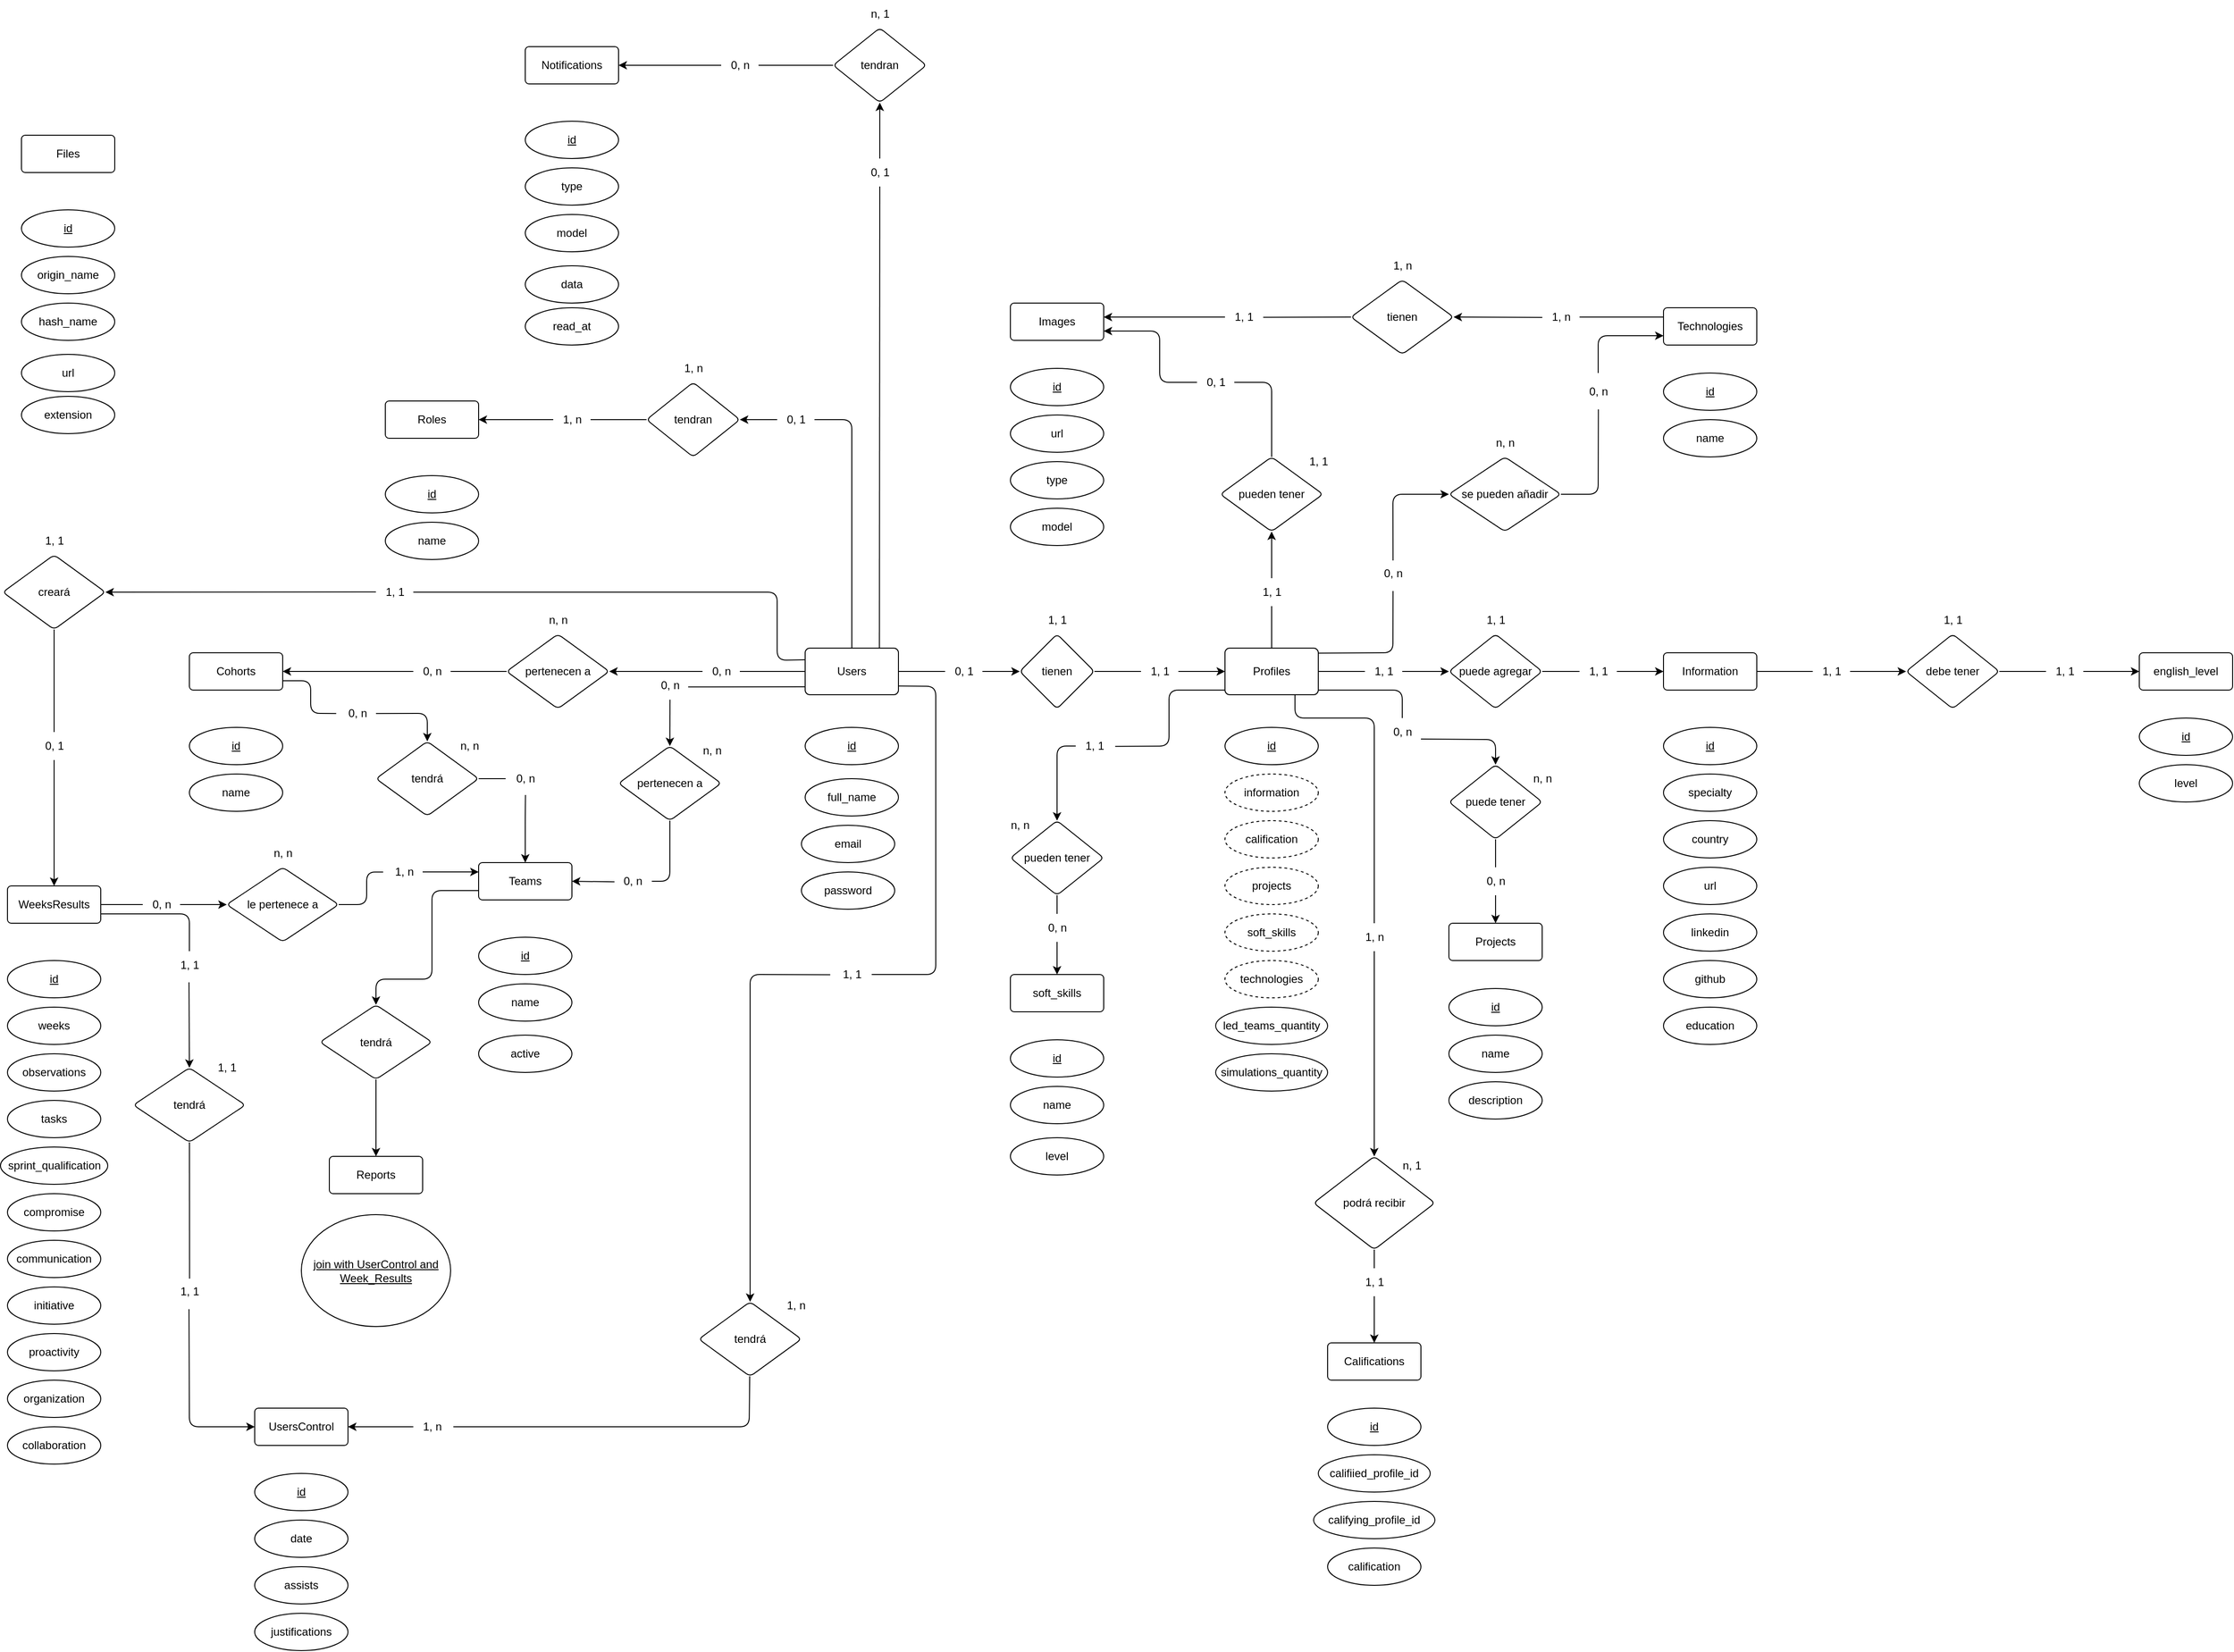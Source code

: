 <mxfile>
    <diagram id="xNJI6R1srXeOykjV-9S2" name="Página-1">
        <mxGraphModel dx="2152" dy="1305" grid="1" gridSize="10" guides="1" tooltips="1" connect="1" arrows="1" fold="1" page="0" pageScale="2" pageWidth="827" pageHeight="1169" math="0" shadow="0">
            <root>
                <mxCell id="0"/>
                <mxCell id="1" parent="0"/>
                <mxCell id="22" style="edgeStyle=none;html=1;entryX=1;entryY=0.5;entryDx=0;entryDy=0;startArrow=none;rounded=1;" parent="1" source="169" target="113" edge="1">
                    <mxGeometry relative="1" as="geometry">
                        <mxPoint x="120" y="-180" as="targetPoint"/>
                        <Array as="points"/>
                    </mxGeometry>
                </mxCell>
                <mxCell id="110" value="" style="edgeStyle=none;html=1;startArrow=none;rounded=1;" parent="1" source="148" target="109" edge="1">
                    <mxGeometry relative="1" as="geometry"/>
                </mxCell>
                <mxCell id="250" value="" style="edgeStyle=none;html=1;startArrow=none;rounded=1;" parent="1" source="252" target="249" edge="1">
                    <mxGeometry relative="1" as="geometry"/>
                </mxCell>
                <mxCell id="268" style="edgeStyle=none;html=1;exitX=0.503;exitY=1.008;exitDx=0;exitDy=0;entryX=0.5;entryY=0;entryDx=0;entryDy=0;startArrow=none;exitPerimeter=0;rounded=1;" parent="1" source="270" target="267" edge="1">
                    <mxGeometry relative="1" as="geometry"/>
                </mxCell>
                <mxCell id="3" value="id" style="ellipse;whiteSpace=wrap;html=1;align=center;fontStyle=4;rounded=1;" parent="1" vertex="1">
                    <mxGeometry x="180" y="150" width="100" height="40" as="geometry"/>
                </mxCell>
                <mxCell id="6" value="email" style="ellipse;whiteSpace=wrap;html=1;align=center;rounded=1;" parent="1" vertex="1">
                    <mxGeometry x="176" y="255" width="100" height="40" as="geometry"/>
                </mxCell>
                <mxCell id="7" value="password" style="ellipse;whiteSpace=wrap;html=1;align=center;rounded=1;" parent="1" vertex="1">
                    <mxGeometry x="176" y="305" width="100" height="40" as="geometry"/>
                </mxCell>
                <mxCell id="9" value="Roles" style="rounded=1;arcSize=10;whiteSpace=wrap;html=1;align=center;" parent="1" vertex="1">
                    <mxGeometry x="-270" y="-200" width="100" height="40" as="geometry"/>
                </mxCell>
                <mxCell id="10" value="id" style="ellipse;whiteSpace=wrap;html=1;align=center;fontStyle=4;rounded=1;" parent="1" vertex="1">
                    <mxGeometry x="-270" y="-120" width="100" height="40" as="geometry"/>
                </mxCell>
                <mxCell id="11" value="name" style="ellipse;whiteSpace=wrap;html=1;align=center;rounded=1;" parent="1" vertex="1">
                    <mxGeometry x="-270" y="-70" width="100" height="40" as="geometry"/>
                </mxCell>
                <mxCell id="121" style="edgeStyle=none;html=1;entryX=0.5;entryY=1;entryDx=0;entryDy=0;startArrow=none;rounded=1;" parent="1" source="167" target="119" edge="1">
                    <mxGeometry relative="1" as="geometry"/>
                </mxCell>
                <mxCell id="175" value="" style="edgeStyle=none;html=1;entryX=0;entryY=0.5;entryDx=0;entryDy=0;startArrow=none;rounded=1;" parent="1" source="145" target="132" edge="1">
                    <mxGeometry relative="1" as="geometry"/>
                </mxCell>
                <mxCell id="202" style="edgeStyle=none;html=1;exitX=1;exitY=0.75;exitDx=0;exitDy=0;entryX=0.5;entryY=0;entryDx=0;entryDy=0;startArrow=none;rounded=1;" parent="1" source="200" target="177" edge="1">
                    <mxGeometry relative="1" as="geometry">
                        <Array as="points">
                            <mxPoint x="920" y="163"/>
                        </Array>
                    </mxGeometry>
                </mxCell>
                <mxCell id="209" style="edgeStyle=none;html=1;entryX=0.5;entryY=0;entryDx=0;entryDy=0;startArrow=none;rounded=1;" parent="1" source="218" target="207" edge="1">
                    <mxGeometry relative="1" as="geometry">
                        <mxPoint x="630" y="110" as="sourcePoint"/>
                        <Array as="points">
                            <mxPoint x="450" y="170"/>
                        </Array>
                    </mxGeometry>
                </mxCell>
                <mxCell id="225" style="edgeStyle=none;html=1;exitX=0.503;exitY=0.033;exitDx=0;exitDy=0;entryX=0;entryY=0.5;entryDx=0;entryDy=0;exitPerimeter=0;startArrow=none;rounded=1;" parent="1" source="227" target="224" edge="1">
                    <mxGeometry relative="1" as="geometry">
                        <Array as="points">
                            <mxPoint x="810" y="-100"/>
                        </Array>
                    </mxGeometry>
                </mxCell>
                <mxCell id="362" style="edgeStyle=none;html=1;exitX=0.5;exitY=1;exitDx=0;exitDy=0;entryX=0.5;entryY=0;entryDx=0;entryDy=0;startArrow=none;exitPerimeter=0;rounded=1;" parent="1" source="372" target="364" edge="1">
                    <mxGeometry relative="1" as="geometry">
                        <mxPoint x="790" y="690" as="targetPoint"/>
                    </mxGeometry>
                </mxCell>
                <mxCell id="104" value="Profiles" style="rounded=1;arcSize=10;whiteSpace=wrap;html=1;align=center;" parent="1" vertex="1">
                    <mxGeometry x="630" y="65" width="100" height="50" as="geometry"/>
                </mxCell>
                <mxCell id="105" value="id" style="ellipse;whiteSpace=wrap;html=1;align=center;fontStyle=4;rounded=1;" parent="1" vertex="1">
                    <mxGeometry x="630" y="150" width="100" height="40" as="geometry"/>
                </mxCell>
                <mxCell id="111" style="edgeStyle=none;html=1;entryX=0;entryY=0.5;entryDx=0;entryDy=0;startArrow=none;rounded=1;" parent="1" source="147" target="104" edge="1">
                    <mxGeometry relative="1" as="geometry"/>
                </mxCell>
                <mxCell id="109" value="tienen" style="rhombus;whiteSpace=wrap;html=1;rounded=1;arcSize=10;" parent="1" vertex="1">
                    <mxGeometry x="410" y="50" width="80" height="80" as="geometry"/>
                </mxCell>
                <mxCell id="143" style="edgeStyle=none;html=1;entryX=1;entryY=0.5;entryDx=0;entryDy=0;startArrow=none;rounded=1;" parent="1" source="171" target="9" edge="1">
                    <mxGeometry relative="1" as="geometry"/>
                </mxCell>
                <mxCell id="113" value="tendran" style="rhombus;whiteSpace=wrap;html=1;rounded=1;arcSize=10;" parent="1" vertex="1">
                    <mxGeometry x="10" y="-220" width="100" height="80" as="geometry"/>
                </mxCell>
                <mxCell id="114" value="Images" style="rounded=1;arcSize=10;whiteSpace=wrap;html=1;align=center;" parent="1" vertex="1">
                    <mxGeometry x="400" y="-305" width="100" height="40" as="geometry"/>
                </mxCell>
                <mxCell id="115" value="id" style="ellipse;whiteSpace=wrap;html=1;align=center;fontStyle=4;rounded=1;" parent="1" vertex="1">
                    <mxGeometry x="400" y="-235" width="100" height="40" as="geometry"/>
                </mxCell>
                <mxCell id="116" value="url" style="ellipse;whiteSpace=wrap;html=1;align=center;rounded=1;" parent="1" vertex="1">
                    <mxGeometry x="400" y="-185" width="100" height="40" as="geometry"/>
                </mxCell>
                <mxCell id="164" style="edgeStyle=none;html=1;entryX=1;entryY=0.75;entryDx=0;entryDy=0;startArrow=none;rounded=1;" parent="1" source="165" target="114" edge="1">
                    <mxGeometry relative="1" as="geometry">
                        <Array as="points">
                            <mxPoint x="560" y="-220"/>
                            <mxPoint x="560" y="-275"/>
                        </Array>
                    </mxGeometry>
                </mxCell>
                <mxCell id="119" value="pueden tener" style="rhombus;whiteSpace=wrap;html=1;rounded=1;arcSize=10;" parent="1" vertex="1">
                    <mxGeometry x="625" y="-140" width="110" height="80" as="geometry"/>
                </mxCell>
                <mxCell id="123" value="information" style="ellipse;whiteSpace=wrap;html=1;align=center;dashed=1;rounded=1;" parent="1" vertex="1">
                    <mxGeometry x="630" y="200" width="100" height="40" as="geometry"/>
                </mxCell>
                <mxCell id="127" value="soft_skills" style="ellipse;whiteSpace=wrap;html=1;align=center;dashed=1;rounded=1;" parent="1" vertex="1">
                    <mxGeometry x="630" y="350" width="100" height="40" as="geometry"/>
                </mxCell>
                <mxCell id="128" value="technologies" style="ellipse;whiteSpace=wrap;html=1;align=center;dashed=1;rounded=1;" parent="1" vertex="1">
                    <mxGeometry x="630" y="400" width="100" height="40" as="geometry"/>
                </mxCell>
                <mxCell id="129" value="projects" style="ellipse;whiteSpace=wrap;html=1;align=center;dashed=1;rounded=1;" parent="1" vertex="1">
                    <mxGeometry x="630" y="300" width="100" height="40" as="geometry"/>
                </mxCell>
                <mxCell id="130" value="led_teams_quantity" style="ellipse;whiteSpace=wrap;html=1;align=center;rounded=1;" parent="1" vertex="1">
                    <mxGeometry x="620" y="450" width="120" height="40" as="geometry"/>
                </mxCell>
                <mxCell id="134" style="edgeStyle=none;html=1;entryX=0;entryY=0.5;entryDx=0;entryDy=0;startArrow=none;rounded=1;" parent="1" source="144" target="135" edge="1">
                    <mxGeometry relative="1" as="geometry">
                        <mxPoint x="1100" y="90" as="targetPoint"/>
                    </mxGeometry>
                </mxCell>
                <mxCell id="132" value="puede agregar" style="rhombus;whiteSpace=wrap;html=1;rounded=1;arcSize=10;" parent="1" vertex="1">
                    <mxGeometry x="870" y="50" width="100" height="80" as="geometry"/>
                </mxCell>
                <mxCell id="494" style="edgeStyle=none;html=1;entryX=0;entryY=0.5;entryDx=0;entryDy=0;startArrow=none;" edge="1" parent="1" source="496" target="493">
                    <mxGeometry relative="1" as="geometry"/>
                </mxCell>
                <mxCell id="135" value="Information" style="rounded=1;arcSize=10;whiteSpace=wrap;html=1;align=center;" parent="1" vertex="1">
                    <mxGeometry x="1100" y="70" width="100" height="40" as="geometry"/>
                </mxCell>
                <mxCell id="136" value="id" style="ellipse;whiteSpace=wrap;html=1;align=center;fontStyle=4;rounded=1;" parent="1" vertex="1">
                    <mxGeometry x="1100" y="150" width="100" height="40" as="geometry"/>
                </mxCell>
                <mxCell id="137" value="country" style="ellipse;whiteSpace=wrap;html=1;align=center;rounded=1;" parent="1" vertex="1">
                    <mxGeometry x="1100" y="250" width="100" height="40" as="geometry"/>
                </mxCell>
                <mxCell id="139" value="url" style="ellipse;whiteSpace=wrap;html=1;align=center;rounded=1;" parent="1" vertex="1">
                    <mxGeometry x="1100" y="300" width="100" height="40" as="geometry"/>
                </mxCell>
                <mxCell id="140" value="linkedin" style="ellipse;whiteSpace=wrap;html=1;align=center;rounded=1;" parent="1" vertex="1">
                    <mxGeometry x="1100" y="350" width="100" height="40" as="geometry"/>
                </mxCell>
                <mxCell id="141" value="github" style="ellipse;whiteSpace=wrap;html=1;align=center;rounded=1;" parent="1" vertex="1">
                    <mxGeometry x="1100" y="400" width="100" height="40" as="geometry"/>
                </mxCell>
                <mxCell id="142" value="education" style="ellipse;whiteSpace=wrap;html=1;align=center;rounded=1;" parent="1" vertex="1">
                    <mxGeometry x="1100" y="450" width="100" height="40" as="geometry"/>
                </mxCell>
                <mxCell id="146" value="1, 1" style="text;html=1;align=center;verticalAlign=middle;resizable=0;points=[];autosize=1;strokeColor=none;fillColor=none;rounded=1;" parent="1" vertex="1">
                    <mxGeometry x="900" y="20" width="40" height="30" as="geometry"/>
                </mxCell>
                <mxCell id="150" value="" style="edgeStyle=none;html=1;endArrow=none;rounded=1;" parent="1" target="148" edge="1">
                    <mxGeometry relative="1" as="geometry">
                        <mxPoint x="280" y="90" as="sourcePoint"/>
                        <mxPoint x="410" y="90" as="targetPoint"/>
                    </mxGeometry>
                </mxCell>
                <mxCell id="148" value="0, 1" style="text;html=1;align=center;verticalAlign=middle;resizable=0;points=[];autosize=1;strokeColor=none;fillColor=none;rounded=1;" parent="1" vertex="1">
                    <mxGeometry x="330" y="75" width="40" height="30" as="geometry"/>
                </mxCell>
                <mxCell id="151" value="" style="edgeStyle=none;html=1;entryX=0;entryY=0.5;entryDx=0;entryDy=0;endArrow=none;rounded=1;" parent="1" source="109" target="147" edge="1">
                    <mxGeometry relative="1" as="geometry">
                        <mxPoint x="490" y="90" as="sourcePoint"/>
                        <mxPoint x="630" y="90" as="targetPoint"/>
                    </mxGeometry>
                </mxCell>
                <mxCell id="147" value="1, 1" style="text;html=1;align=center;verticalAlign=middle;resizable=0;points=[];autosize=1;strokeColor=none;fillColor=none;rounded=1;" parent="1" vertex="1">
                    <mxGeometry x="540" y="75" width="40" height="30" as="geometry"/>
                </mxCell>
                <mxCell id="152" value="1, 1" style="text;html=1;align=center;verticalAlign=middle;resizable=0;points=[];autosize=1;strokeColor=none;fillColor=none;rounded=1;" parent="1" vertex="1">
                    <mxGeometry x="430" y="20" width="40" height="30" as="geometry"/>
                </mxCell>
                <mxCell id="154" value="" style="edgeStyle=none;html=1;entryX=0;entryY=0.5;entryDx=0;entryDy=0;endArrow=none;rounded=1;" parent="1" source="132" target="144" edge="1">
                    <mxGeometry relative="1" as="geometry">
                        <mxPoint x="1100.0" y="90" as="targetPoint"/>
                        <mxPoint x="960" y="90" as="sourcePoint"/>
                    </mxGeometry>
                </mxCell>
                <mxCell id="144" value="1, 1" style="text;html=1;align=center;verticalAlign=middle;resizable=0;points=[];autosize=1;strokeColor=none;fillColor=none;rounded=1;" parent="1" vertex="1">
                    <mxGeometry x="1010" y="75" width="40" height="30" as="geometry"/>
                </mxCell>
                <mxCell id="166" value="" style="edgeStyle=none;html=1;entryX=1;entryY=0.5;entryDx=0;entryDy=0;endArrow=none;rounded=1;" parent="1" source="119" target="165" edge="1">
                    <mxGeometry relative="1" as="geometry">
                        <mxPoint x="680" y="-140" as="sourcePoint"/>
                        <mxPoint x="550" y="-220" as="targetPoint"/>
                        <Array as="points">
                            <mxPoint x="680" y="-220"/>
                        </Array>
                    </mxGeometry>
                </mxCell>
                <mxCell id="165" value="0, 1" style="text;html=1;align=center;verticalAlign=middle;resizable=0;points=[];autosize=1;strokeColor=none;fillColor=none;rounded=1;" parent="1" vertex="1">
                    <mxGeometry x="600" y="-235" width="40" height="30" as="geometry"/>
                </mxCell>
                <mxCell id="168" value="" style="edgeStyle=none;html=1;entryX=0.5;entryY=1;entryDx=0;entryDy=0;endArrow=none;rounded=1;" parent="1" source="104" target="167" edge="1">
                    <mxGeometry relative="1" as="geometry">
                        <mxPoint x="680" y="70" as="sourcePoint"/>
                        <mxPoint x="680" y="-60" as="targetPoint"/>
                    </mxGeometry>
                </mxCell>
                <mxCell id="167" value="1, 1" style="text;html=1;align=center;verticalAlign=middle;resizable=0;points=[];autosize=1;strokeColor=none;fillColor=none;rounded=1;" parent="1" vertex="1">
                    <mxGeometry x="660" y="-10" width="40" height="30" as="geometry"/>
                </mxCell>
                <mxCell id="170" value="" style="edgeStyle=none;html=1;entryX=1;entryY=0.5;entryDx=0;entryDy=0;endArrow=none;rounded=1;" parent="1" target="169" edge="1">
                    <mxGeometry relative="1" as="geometry">
                        <mxPoint x="230" y="70" as="sourcePoint"/>
                        <mxPoint x="110" y="-180" as="targetPoint"/>
                        <Array as="points">
                            <mxPoint x="230" y="-180"/>
                        </Array>
                    </mxGeometry>
                </mxCell>
                <mxCell id="169" value="0, 1" style="text;html=1;align=center;verticalAlign=middle;resizable=0;points=[];autosize=1;strokeColor=none;fillColor=none;rounded=1;" parent="1" vertex="1">
                    <mxGeometry x="150" y="-195" width="40" height="30" as="geometry"/>
                </mxCell>
                <mxCell id="172" value="" style="edgeStyle=none;html=1;entryX=1;entryY=0.5;entryDx=0;entryDy=0;endArrow=none;rounded=1;" parent="1" source="113" target="171" edge="1">
                    <mxGeometry relative="1" as="geometry">
                        <mxPoint x="30" y="-180" as="sourcePoint"/>
                        <mxPoint x="-170" y="-180" as="targetPoint"/>
                    </mxGeometry>
                </mxCell>
                <mxCell id="171" value="1, n" style="text;html=1;align=center;verticalAlign=middle;resizable=0;points=[];autosize=1;strokeColor=none;fillColor=none;rounded=1;" parent="1" vertex="1">
                    <mxGeometry x="-90" y="-195" width="40" height="30" as="geometry"/>
                </mxCell>
                <mxCell id="174" value="1, 1" style="text;html=1;align=center;verticalAlign=middle;resizable=0;points=[];autosize=1;strokeColor=none;fillColor=none;rounded=1;" parent="1" vertex="1">
                    <mxGeometry x="710" y="-150" width="40" height="30" as="geometry"/>
                </mxCell>
                <mxCell id="180" style="edgeStyle=none;html=1;entryX=0.5;entryY=0;entryDx=0;entryDy=0;startArrow=none;rounded=1;" parent="1" source="194" target="181" edge="1">
                    <mxGeometry relative="1" as="geometry">
                        <mxPoint x="920" y="340" as="targetPoint"/>
                    </mxGeometry>
                </mxCell>
                <mxCell id="177" value="puede tener" style="rhombus;whiteSpace=wrap;html=1;rounded=1;arcSize=10;" parent="1" vertex="1">
                    <mxGeometry x="870" y="190" width="100" height="80" as="geometry"/>
                </mxCell>
                <mxCell id="181" value="Projects" style="rounded=1;arcSize=10;whiteSpace=wrap;html=1;align=center;" parent="1" vertex="1">
                    <mxGeometry x="870" y="360" width="100" height="40" as="geometry"/>
                </mxCell>
                <mxCell id="188" value="id" style="ellipse;whiteSpace=wrap;html=1;align=center;fontStyle=4;rounded=1;" parent="1" vertex="1">
                    <mxGeometry x="870" y="430" width="100" height="40" as="geometry"/>
                </mxCell>
                <mxCell id="189" value="name" style="ellipse;whiteSpace=wrap;html=1;align=center;rounded=1;" parent="1" vertex="1">
                    <mxGeometry x="870" y="480" width="100" height="40" as="geometry"/>
                </mxCell>
                <mxCell id="190" value="description" style="ellipse;whiteSpace=wrap;html=1;align=center;rounded=1;" parent="1" vertex="1">
                    <mxGeometry x="870" y="530" width="100" height="40" as="geometry"/>
                </mxCell>
                <mxCell id="199" value="" style="edgeStyle=none;html=1;entryX=0.5;entryY=0;entryDx=0;entryDy=0;endArrow=none;rounded=1;" parent="1" source="177" target="194" edge="1">
                    <mxGeometry relative="1" as="geometry">
                        <mxPoint x="920" y="360" as="targetPoint"/>
                        <mxPoint x="920" y="270" as="sourcePoint"/>
                    </mxGeometry>
                </mxCell>
                <mxCell id="194" value="0, n" style="text;html=1;align=center;verticalAlign=middle;resizable=0;points=[];autosize=1;strokeColor=none;fillColor=none;rounded=1;" parent="1" vertex="1">
                    <mxGeometry x="900" y="300" width="40" height="30" as="geometry"/>
                </mxCell>
                <mxCell id="204" value="" style="edgeStyle=none;html=1;entryX=0.5;entryY=0;entryDx=0;entryDy=0;endArrow=none;rounded=1;" parent="1" target="200" edge="1">
                    <mxGeometry relative="1" as="geometry">
                        <mxPoint x="730" y="110" as="sourcePoint"/>
                        <mxPoint x="920" y="190" as="targetPoint"/>
                        <Array as="points">
                            <mxPoint x="820" y="110"/>
                        </Array>
                    </mxGeometry>
                </mxCell>
                <mxCell id="200" value="0, n" style="text;html=1;align=center;verticalAlign=middle;resizable=0;points=[];autosize=1;strokeColor=none;fillColor=none;rounded=1;" parent="1" vertex="1">
                    <mxGeometry x="800" y="140" width="40" height="30" as="geometry"/>
                </mxCell>
                <mxCell id="205" value="" style="edgeStyle=none;html=1;entryX=0;entryY=0.5;entryDx=0;entryDy=0;endArrow=none;rounded=1;" parent="1" source="104" target="145" edge="1">
                    <mxGeometry relative="1" as="geometry">
                        <mxPoint x="730" y="90" as="sourcePoint"/>
                        <mxPoint x="870" y="90" as="targetPoint"/>
                    </mxGeometry>
                </mxCell>
                <mxCell id="145" value="1, 1" style="text;html=1;align=center;verticalAlign=middle;resizable=0;points=[];autosize=1;strokeColor=none;fillColor=none;rounded=1;" parent="1" vertex="1">
                    <mxGeometry x="780" y="75" width="40" height="30" as="geometry"/>
                </mxCell>
                <mxCell id="206" value="n, n" style="text;html=1;align=center;verticalAlign=middle;resizable=0;points=[];autosize=1;strokeColor=none;fillColor=none;rounded=1;" parent="1" vertex="1">
                    <mxGeometry x="950" y="190" width="40" height="30" as="geometry"/>
                </mxCell>
                <mxCell id="210" style="edgeStyle=none;html=1;entryX=0.5;entryY=0;entryDx=0;entryDy=0;startArrow=none;rounded=1;" parent="1" source="216" target="212" edge="1">
                    <mxGeometry relative="1" as="geometry">
                        <mxPoint x="450" y="440" as="targetPoint"/>
                    </mxGeometry>
                </mxCell>
                <mxCell id="207" value="pueden tener" style="rhombus;whiteSpace=wrap;html=1;rounded=1;arcSize=10;" parent="1" vertex="1">
                    <mxGeometry x="400" y="250" width="100" height="80" as="geometry"/>
                </mxCell>
                <mxCell id="212" value="soft_skills" style="rounded=1;arcSize=10;whiteSpace=wrap;html=1;align=center;" parent="1" vertex="1">
                    <mxGeometry x="400" y="415" width="100" height="40" as="geometry"/>
                </mxCell>
                <mxCell id="213" value="id" style="ellipse;whiteSpace=wrap;html=1;align=center;fontStyle=4;rounded=1;" parent="1" vertex="1">
                    <mxGeometry x="400" y="485" width="100" height="40" as="geometry"/>
                </mxCell>
                <mxCell id="214" value="name" style="ellipse;whiteSpace=wrap;html=1;align=center;rounded=1;" parent="1" vertex="1">
                    <mxGeometry x="400" y="535" width="100" height="40" as="geometry"/>
                </mxCell>
                <mxCell id="217" value="" style="edgeStyle=none;html=1;entryX=0.5;entryY=0;entryDx=0;entryDy=0;endArrow=none;rounded=1;" parent="1" source="207" target="216" edge="1">
                    <mxGeometry relative="1" as="geometry">
                        <mxPoint x="450" y="415" as="targetPoint"/>
                        <mxPoint x="450" y="330" as="sourcePoint"/>
                    </mxGeometry>
                </mxCell>
                <mxCell id="216" value="0, n" style="text;html=1;align=center;verticalAlign=middle;resizable=0;points=[];autosize=1;strokeColor=none;fillColor=none;rounded=1;" parent="1" vertex="1">
                    <mxGeometry x="430" y="350" width="40" height="30" as="geometry"/>
                </mxCell>
                <mxCell id="219" value="" style="edgeStyle=none;html=1;entryX=1.058;entryY=0.513;entryDx=0;entryDy=0;endArrow=none;entryPerimeter=0;rounded=1;" parent="1" target="218" edge="1">
                    <mxGeometry relative="1" as="geometry">
                        <mxPoint x="630" y="110" as="sourcePoint"/>
                        <mxPoint x="450" y="250" as="targetPoint"/>
                        <Array as="points">
                            <mxPoint x="570" y="110"/>
                            <mxPoint x="570" y="170"/>
                        </Array>
                    </mxGeometry>
                </mxCell>
                <mxCell id="218" value="1, 1" style="text;html=1;align=center;verticalAlign=middle;resizable=0;points=[];autosize=1;strokeColor=none;fillColor=none;rounded=1;" parent="1" vertex="1">
                    <mxGeometry x="470" y="155" width="40" height="30" as="geometry"/>
                </mxCell>
                <mxCell id="220" value="n, n" style="text;html=1;align=center;verticalAlign=middle;resizable=0;points=[];autosize=1;strokeColor=none;fillColor=none;rounded=1;" parent="1" vertex="1">
                    <mxGeometry x="390" y="240" width="40" height="30" as="geometry"/>
                </mxCell>
                <mxCell id="232" style="edgeStyle=none;html=1;exitX=0.003;exitY=0.513;exitDx=0;exitDy=0;entryX=1;entryY=0.5;entryDx=0;entryDy=0;startArrow=none;exitPerimeter=0;rounded=1;" parent="1" source="236" target="233" edge="1">
                    <mxGeometry relative="1" as="geometry">
                        <mxPoint x="750" y="-290.5" as="targetPoint"/>
                    </mxGeometry>
                </mxCell>
                <mxCell id="221" value="Technologies" style="rounded=1;arcSize=10;whiteSpace=wrap;html=1;align=center;" parent="1" vertex="1">
                    <mxGeometry x="1100" y="-300" width="100" height="40" as="geometry"/>
                </mxCell>
                <mxCell id="222" value="id" style="ellipse;whiteSpace=wrap;html=1;align=center;fontStyle=4;rounded=1;" parent="1" vertex="1">
                    <mxGeometry x="1100" y="-230" width="100" height="40" as="geometry"/>
                </mxCell>
                <mxCell id="223" value="name" style="ellipse;whiteSpace=wrap;html=1;align=center;rounded=1;" parent="1" vertex="1">
                    <mxGeometry x="1100" y="-180" width="100" height="40" as="geometry"/>
                </mxCell>
                <mxCell id="228" style="edgeStyle=none;html=1;exitX=0.5;exitY=-0.167;exitDx=0;exitDy=0;entryX=0;entryY=0.75;entryDx=0;entryDy=0;startArrow=none;exitPerimeter=0;rounded=1;" parent="1" source="226" target="221" edge="1">
                    <mxGeometry relative="1" as="geometry">
                        <Array as="points">
                            <mxPoint x="1030" y="-270"/>
                        </Array>
                    </mxGeometry>
                </mxCell>
                <mxCell id="224" value="se pueden añadir" style="rhombus;whiteSpace=wrap;html=1;rounded=1;arcSize=10;" parent="1" vertex="1">
                    <mxGeometry x="870" y="-140" width="120" height="80" as="geometry"/>
                </mxCell>
                <mxCell id="229" value="" style="edgeStyle=none;html=1;exitX=1;exitY=0.5;exitDx=0;exitDy=0;entryX=0.505;entryY=1.132;entryDx=0;entryDy=0;endArrow=none;entryPerimeter=0;rounded=1;" parent="1" source="224" target="226" edge="1">
                    <mxGeometry relative="1" as="geometry">
                        <mxPoint x="970" y="-100" as="sourcePoint"/>
                        <mxPoint x="1100" y="-280" as="targetPoint"/>
                        <Array as="points">
                            <mxPoint x="1030" y="-100"/>
                        </Array>
                    </mxGeometry>
                </mxCell>
                <mxCell id="226" value="0, n" style="text;html=1;align=center;verticalAlign=middle;resizable=0;points=[];autosize=1;strokeColor=none;fillColor=none;rounded=1;" parent="1" vertex="1">
                    <mxGeometry x="1010" y="-225" width="40" height="30" as="geometry"/>
                </mxCell>
                <mxCell id="230" value="" style="edgeStyle=none;html=1;exitX=0.995;exitY=0.108;exitDx=0;exitDy=0;entryX=0.503;entryY=1.124;entryDx=0;entryDy=0;exitPerimeter=0;endArrow=none;entryPerimeter=0;rounded=1;" parent="1" source="104" target="227" edge="1">
                    <mxGeometry relative="1" as="geometry">
                        <mxPoint x="729.5" y="70.4" as="sourcePoint"/>
                        <mxPoint x="870" y="-100" as="targetPoint"/>
                        <Array as="points">
                            <mxPoint x="810" y="70"/>
                        </Array>
                    </mxGeometry>
                </mxCell>
                <mxCell id="227" value="0, n" style="text;html=1;align=center;verticalAlign=middle;resizable=0;points=[];autosize=1;strokeColor=none;fillColor=none;rounded=1;" parent="1" vertex="1">
                    <mxGeometry x="790" y="-30" width="40" height="30" as="geometry"/>
                </mxCell>
                <mxCell id="231" value="n, n" style="text;html=1;align=center;verticalAlign=middle;resizable=0;points=[];autosize=1;strokeColor=none;fillColor=none;rounded=1;" parent="1" vertex="1">
                    <mxGeometry x="910" y="-170" width="40" height="30" as="geometry"/>
                </mxCell>
                <mxCell id="234" style="edgeStyle=none;html=1;startArrow=none;rounded=1;entryX=1;entryY=0.375;entryDx=0;entryDy=0;entryPerimeter=0;" parent="1" source="238" target="114" edge="1">
                    <mxGeometry relative="1" as="geometry">
                        <mxPoint x="540" y="-300" as="targetPoint"/>
                    </mxGeometry>
                </mxCell>
                <mxCell id="233" value="tienen" style="rhombus;whiteSpace=wrap;html=1;rounded=1;arcSize=10;" parent="1" vertex="1">
                    <mxGeometry x="765" y="-330" width="110" height="80" as="geometry"/>
                </mxCell>
                <mxCell id="235" value="1, n" style="text;html=1;align=center;verticalAlign=middle;resizable=0;points=[];autosize=1;strokeColor=none;fillColor=none;rounded=1;" parent="1" vertex="1">
                    <mxGeometry x="800" y="-360" width="40" height="30" as="geometry"/>
                </mxCell>
                <mxCell id="237" value="" style="edgeStyle=none;html=1;exitX=0;exitY=0.25;exitDx=0;exitDy=0;entryX=1;entryY=0.5;entryDx=0;entryDy=0;endArrow=none;rounded=1;" parent="1" source="221" target="236" edge="1">
                    <mxGeometry relative="1" as="geometry">
                        <mxPoint x="875" y="-290" as="targetPoint"/>
                        <mxPoint x="1100" y="-290" as="sourcePoint"/>
                    </mxGeometry>
                </mxCell>
                <mxCell id="236" value="1, n" style="text;html=1;align=center;verticalAlign=middle;resizable=0;points=[];autosize=1;strokeColor=none;fillColor=none;rounded=1;" parent="1" vertex="1">
                    <mxGeometry x="970" y="-305" width="40" height="30" as="geometry"/>
                </mxCell>
                <mxCell id="240" value="" style="edgeStyle=none;html=1;entryX=1.024;entryY=0.507;entryDx=0;entryDy=0;endArrow=none;entryPerimeter=0;rounded=1;exitX=0;exitY=0.5;exitDx=0;exitDy=0;" parent="1" source="233" target="238" edge="1">
                    <mxGeometry relative="1" as="geometry">
                        <mxPoint x="765" y="-290" as="sourcePoint"/>
                        <mxPoint x="500" y="-240" as="targetPoint"/>
                    </mxGeometry>
                </mxCell>
                <mxCell id="238" value="1, 1" style="text;html=1;align=center;verticalAlign=middle;resizable=0;points=[];autosize=1;strokeColor=none;fillColor=none;rounded=1;" parent="1" vertex="1">
                    <mxGeometry x="630" y="-305" width="40" height="30" as="geometry"/>
                </mxCell>
                <mxCell id="241" value="simulations_quantity" style="ellipse;whiteSpace=wrap;html=1;align=center;rounded=1;" parent="1" vertex="1">
                    <mxGeometry x="620" y="500" width="120" height="40" as="geometry"/>
                </mxCell>
                <mxCell id="242" value="level" style="ellipse;whiteSpace=wrap;html=1;align=center;rounded=1;" parent="1" vertex="1">
                    <mxGeometry x="400" y="590" width="100" height="40" as="geometry"/>
                </mxCell>
                <mxCell id="243" value="specialty" style="ellipse;whiteSpace=wrap;html=1;align=center;rounded=1;" parent="1" vertex="1">
                    <mxGeometry x="1100" y="200" width="100" height="40" as="geometry"/>
                </mxCell>
                <mxCell id="259" value="" style="edgeStyle=none;html=1;exitX=1;exitY=0.504;exitDx=0;exitDy=0;entryX=0.5;entryY=0;entryDx=0;entryDy=0;startArrow=none;exitPerimeter=0;rounded=1;" parent="1" source="280" target="258" edge="1">
                    <mxGeometry relative="1" as="geometry">
                        <Array as="points">
                            <mxPoint x="-225" y="135"/>
                        </Array>
                    </mxGeometry>
                </mxCell>
                <mxCell id="245" value="Cohorts" style="rounded=1;arcSize=10;whiteSpace=wrap;html=1;align=center;" parent="1" vertex="1">
                    <mxGeometry x="-480" y="70" width="100" height="40" as="geometry"/>
                </mxCell>
                <mxCell id="246" value="id" style="ellipse;whiteSpace=wrap;html=1;align=center;fontStyle=4;rounded=1;" parent="1" vertex="1">
                    <mxGeometry x="-480" y="150" width="100" height="40" as="geometry"/>
                </mxCell>
                <mxCell id="247" value="name" style="ellipse;whiteSpace=wrap;html=1;align=center;rounded=1;" parent="1" vertex="1">
                    <mxGeometry x="-480" y="200" width="100" height="40" as="geometry"/>
                </mxCell>
                <mxCell id="251" style="edgeStyle=none;html=1;entryX=1;entryY=0.5;entryDx=0;entryDy=0;startArrow=none;rounded=1;" parent="1" source="253" target="245" edge="1">
                    <mxGeometry relative="1" as="geometry"/>
                </mxCell>
                <mxCell id="249" value="pertenecen a" style="rhombus;whiteSpace=wrap;html=1;rounded=1;arcSize=10;" parent="1" vertex="1">
                    <mxGeometry x="-140" y="50" width="110" height="80" as="geometry"/>
                </mxCell>
                <mxCell id="254" value="n, n" style="text;html=1;align=center;verticalAlign=middle;resizable=0;points=[];autosize=1;strokeColor=none;fillColor=none;rounded=1;" parent="1" vertex="1">
                    <mxGeometry x="-105" y="20" width="40" height="30" as="geometry"/>
                </mxCell>
                <mxCell id="255" value="" style="edgeStyle=none;html=1;entryX=1;entryY=0.5;entryDx=0;entryDy=0;endArrow=none;rounded=1;" parent="1" source="249" target="253" edge="1">
                    <mxGeometry relative="1" as="geometry">
                        <mxPoint x="-103" y="90" as="sourcePoint"/>
                        <mxPoint x="-390" y="90" as="targetPoint"/>
                    </mxGeometry>
                </mxCell>
                <mxCell id="253" value="0, n" style="text;html=1;align=center;verticalAlign=middle;resizable=0;points=[];autosize=1;strokeColor=none;fillColor=none;rounded=1;" parent="1" vertex="1">
                    <mxGeometry x="-240" y="75" width="40" height="30" as="geometry"/>
                </mxCell>
                <mxCell id="256" value="" style="edgeStyle=none;html=1;endArrow=none;exitX=0;exitY=0.5;exitDx=0;exitDy=0;rounded=1;" parent="1" source="282" target="252" edge="1">
                    <mxGeometry relative="1" as="geometry">
                        <mxPoint x="180" y="80" as="sourcePoint"/>
                        <mxPoint x="-90" y="90" as="targetPoint"/>
                    </mxGeometry>
                </mxCell>
                <mxCell id="252" value="0, n" style="text;html=1;align=center;verticalAlign=middle;resizable=0;points=[];autosize=1;strokeColor=none;fillColor=none;rounded=1;" parent="1" vertex="1">
                    <mxGeometry x="70" y="75" width="40" height="30" as="geometry"/>
                </mxCell>
                <mxCell id="265" style="edgeStyle=none;html=1;entryX=0.5;entryY=0;entryDx=0;entryDy=0;startArrow=none;exitX=0.506;exitY=1.083;exitDx=0;exitDy=0;exitPerimeter=0;rounded=1;" parent="1" source="276" target="262" edge="1">
                    <mxGeometry relative="1" as="geometry">
                        <mxPoint x="-90" y="210" as="sourcePoint"/>
                        <Array as="points">
                            <mxPoint x="-120" y="245"/>
                        </Array>
                    </mxGeometry>
                </mxCell>
                <mxCell id="258" value="tendrá" style="rhombus;whiteSpace=wrap;html=1;rounded=1;arcSize=10;" parent="1" vertex="1">
                    <mxGeometry x="-280" y="165" width="110" height="80" as="geometry"/>
                </mxCell>
                <mxCell id="337" style="edgeStyle=none;html=1;exitX=1;exitY=0.5;exitDx=0;exitDy=0;startArrow=none;entryX=0;entryY=0.25;entryDx=0;entryDy=0;rounded=1;" parent="1" source="348" target="262" edge="1">
                    <mxGeometry relative="1" as="geometry">
                        <mxPoint x="-290" y="330" as="sourcePoint"/>
                    </mxGeometry>
                </mxCell>
                <mxCell id="462" style="edgeStyle=none;html=1;exitX=0;exitY=0.75;exitDx=0;exitDy=0;entryX=0.5;entryY=0;entryDx=0;entryDy=0;rounded=1;" parent="1" source="262" target="460" edge="1">
                    <mxGeometry relative="1" as="geometry">
                        <Array as="points">
                            <mxPoint x="-220" y="325"/>
                            <mxPoint x="-220" y="420"/>
                            <mxPoint x="-280" y="420"/>
                        </Array>
                    </mxGeometry>
                </mxCell>
                <mxCell id="262" value="Teams" style="rounded=1;arcSize=10;whiteSpace=wrap;html=1;align=center;" parent="1" vertex="1">
                    <mxGeometry x="-170" y="295" width="100" height="40" as="geometry"/>
                </mxCell>
                <mxCell id="263" value="id" style="ellipse;whiteSpace=wrap;html=1;align=center;fontStyle=4;rounded=1;" parent="1" vertex="1">
                    <mxGeometry x="-170" y="375" width="100" height="40" as="geometry"/>
                </mxCell>
                <mxCell id="264" value="name" style="ellipse;whiteSpace=wrap;html=1;align=center;rounded=1;" parent="1" vertex="1">
                    <mxGeometry x="-170" y="425" width="100" height="40" as="geometry"/>
                </mxCell>
                <mxCell id="269" style="edgeStyle=none;html=1;entryX=1;entryY=0.5;entryDx=0;entryDy=0;startArrow=none;exitX=0.016;exitY=0.521;exitDx=0;exitDy=0;exitPerimeter=0;rounded=1;" parent="1" source="272" target="262" edge="1">
                    <mxGeometry relative="1" as="geometry"/>
                </mxCell>
                <mxCell id="267" value="pertenecen a" style="rhombus;whiteSpace=wrap;html=1;rounded=1;arcSize=10;" parent="1" vertex="1">
                    <mxGeometry x="-20" y="170" width="110" height="80" as="geometry"/>
                </mxCell>
                <mxCell id="271" value="" style="edgeStyle=none;html=1;exitX=0.008;exitY=0.831;exitDx=0;exitDy=0;endArrow=none;entryX=0.99;entryY=0.554;entryDx=0;entryDy=0;entryPerimeter=0;exitPerimeter=0;rounded=1;" parent="1" source="282" target="270" edge="1">
                    <mxGeometry relative="1" as="geometry">
                        <mxPoint x="180" y="100" as="sourcePoint"/>
                        <mxPoint x="50" y="100" as="targetPoint"/>
                    </mxGeometry>
                </mxCell>
                <mxCell id="270" value="0, n" style="text;html=1;align=center;verticalAlign=middle;resizable=0;points=[];autosize=1;strokeColor=none;fillColor=none;rounded=1;" parent="1" vertex="1">
                    <mxGeometry x="15" y="90" width="40" height="30" as="geometry"/>
                </mxCell>
                <mxCell id="273" value="" style="edgeStyle=none;html=1;endArrow=none;entryX=1.016;entryY=0.5;entryDx=0;entryDy=0;entryPerimeter=0;rounded=1;" parent="1" source="267" target="272" edge="1">
                    <mxGeometry relative="1" as="geometry">
                        <mxPoint x="35" y="250.0" as="sourcePoint"/>
                        <mxPoint x="50" y="310" as="targetPoint"/>
                        <Array as="points">
                            <mxPoint x="35" y="315"/>
                        </Array>
                    </mxGeometry>
                </mxCell>
                <mxCell id="272" value="0, n" style="text;html=1;align=center;verticalAlign=middle;resizable=0;points=[];autosize=1;strokeColor=none;fillColor=none;rounded=1;" parent="1" vertex="1">
                    <mxGeometry x="-25" y="300" width="40" height="30" as="geometry"/>
                </mxCell>
                <mxCell id="274" value="n, n" style="text;html=1;align=center;verticalAlign=middle;resizable=0;points=[];autosize=1;strokeColor=none;fillColor=none;rounded=1;" parent="1" vertex="1">
                    <mxGeometry x="60" y="160" width="40" height="30" as="geometry"/>
                </mxCell>
                <mxCell id="275" value="n, n" style="text;html=1;align=center;verticalAlign=middle;resizable=0;points=[];autosize=1;strokeColor=none;fillColor=none;rounded=1;" parent="1" vertex="1">
                    <mxGeometry x="-200" y="155" width="40" height="30" as="geometry"/>
                </mxCell>
                <mxCell id="277" value="" style="edgeStyle=none;html=1;entryX=-0.026;entryY=0.502;entryDx=0;entryDy=0;exitX=1;exitY=0.5;exitDx=0;exitDy=0;endArrow=none;entryPerimeter=0;rounded=1;" parent="1" source="258" target="276" edge="1">
                    <mxGeometry relative="1" as="geometry">
                        <mxPoint x="-170.0" y="205.0" as="sourcePoint"/>
                        <mxPoint x="-145.0" y="295.0" as="targetPoint"/>
                        <Array as="points">
                            <mxPoint x="-150" y="205"/>
                        </Array>
                    </mxGeometry>
                </mxCell>
                <mxCell id="276" value="0, n" style="text;html=1;align=center;verticalAlign=middle;resizable=0;points=[];autosize=1;strokeColor=none;fillColor=none;rounded=1;" parent="1" vertex="1">
                    <mxGeometry x="-140" y="190" width="40" height="30" as="geometry"/>
                </mxCell>
                <mxCell id="281" value="" style="edgeStyle=none;html=1;exitX=1;exitY=0.75;exitDx=0;exitDy=0;entryX=-0.066;entryY=0.504;entryDx=0;entryDy=0;endArrow=none;entryPerimeter=0;rounded=1;" parent="1" source="245" target="280" edge="1">
                    <mxGeometry relative="1" as="geometry">
                        <mxPoint x="-380" y="100" as="sourcePoint"/>
                        <mxPoint x="-225" y="165.0" as="targetPoint"/>
                        <Array as="points">
                            <mxPoint x="-350" y="100"/>
                            <mxPoint x="-350" y="135"/>
                        </Array>
                    </mxGeometry>
                </mxCell>
                <mxCell id="280" value="0, n" style="text;html=1;align=center;verticalAlign=middle;resizable=0;points=[];autosize=1;strokeColor=none;fillColor=none;rounded=1;" parent="1" vertex="1">
                    <mxGeometry x="-320" y="120" width="40" height="30" as="geometry"/>
                </mxCell>
                <mxCell id="283" style="edgeStyle=none;html=1;entryX=0.5;entryY=1;entryDx=0;entryDy=0;startArrow=none;rounded=1;" parent="1" source="295" target="284" edge="1">
                    <mxGeometry relative="1" as="geometry">
                        <mxPoint x="254.556" y="-270" as="targetPoint"/>
                        <mxPoint x="260" y="70" as="sourcePoint"/>
                    </mxGeometry>
                </mxCell>
                <mxCell id="331" style="edgeStyle=none;html=1;exitX=-0.002;exitY=0.491;exitDx=0;exitDy=0;entryX=1;entryY=0.5;entryDx=0;entryDy=0;startArrow=none;exitPerimeter=0;rounded=1;" parent="1" source="344" target="332" edge="1">
                    <mxGeometry relative="1" as="geometry">
                        <mxPoint x="-680" as="targetPoint"/>
                    </mxGeometry>
                </mxCell>
                <mxCell id="468" style="edgeStyle=none;html=1;entryX=0.5;entryY=0;entryDx=0;entryDy=0;exitX=-0.078;exitY=0.51;exitDx=0;exitDy=0;exitPerimeter=0;startArrow=none;rounded=1;" parent="1" source="470" target="469" edge="1">
                    <mxGeometry relative="1" as="geometry">
                        <mxPoint x="120.0" y="400.0" as="targetPoint"/>
                        <mxPoint x="280" y="110" as="sourcePoint"/>
                        <Array as="points">
                            <mxPoint x="121" y="415"/>
                        </Array>
                    </mxGeometry>
                </mxCell>
                <mxCell id="282" value="Users" style="rounded=1;arcSize=10;whiteSpace=wrap;html=1;align=center;" parent="1" vertex="1">
                    <mxGeometry x="180" y="65" width="100" height="50" as="geometry"/>
                </mxCell>
                <mxCell id="293" style="edgeStyle=none;html=1;entryX=1;entryY=0.5;entryDx=0;entryDy=0;startArrow=none;rounded=1;" parent="1" source="297" target="285" edge="1">
                    <mxGeometry relative="1" as="geometry"/>
                </mxCell>
                <mxCell id="284" value="tendran" style="rhombus;whiteSpace=wrap;html=1;rounded=1;arcSize=10;" parent="1" vertex="1">
                    <mxGeometry x="210" y="-600" width="100" height="80" as="geometry"/>
                </mxCell>
                <mxCell id="285" value="Notifications" style="rounded=1;arcSize=10;whiteSpace=wrap;html=1;align=center;" parent="1" vertex="1">
                    <mxGeometry x="-120" y="-580" width="100" height="40" as="geometry"/>
                </mxCell>
                <mxCell id="286" value="id" style="ellipse;whiteSpace=wrap;html=1;align=center;fontStyle=4;rounded=1;" parent="1" vertex="1">
                    <mxGeometry x="-120" y="-500" width="100" height="40" as="geometry"/>
                </mxCell>
                <mxCell id="287" value="type" style="ellipse;whiteSpace=wrap;html=1;align=center;rounded=1;" parent="1" vertex="1">
                    <mxGeometry x="-120" y="-450" width="100" height="40" as="geometry"/>
                </mxCell>
                <mxCell id="288" value="model" style="ellipse;whiteSpace=wrap;html=1;align=center;rounded=1;" parent="1" vertex="1">
                    <mxGeometry x="-120" y="-400" width="100" height="40" as="geometry"/>
                </mxCell>
                <mxCell id="289" value="type" style="ellipse;whiteSpace=wrap;html=1;align=center;rounded=1;" parent="1" vertex="1">
                    <mxGeometry x="400" y="-135" width="100" height="40" as="geometry"/>
                </mxCell>
                <mxCell id="290" value="model" style="ellipse;whiteSpace=wrap;html=1;align=center;rounded=1;" parent="1" vertex="1">
                    <mxGeometry x="400" y="-85" width="100" height="40" as="geometry"/>
                </mxCell>
                <mxCell id="291" value="data" style="ellipse;whiteSpace=wrap;html=1;align=center;rounded=1;" parent="1" vertex="1">
                    <mxGeometry x="-120" y="-345" width="100" height="40" as="geometry"/>
                </mxCell>
                <mxCell id="292" value="read_at" style="ellipse;whiteSpace=wrap;html=1;align=center;rounded=1;" parent="1" vertex="1">
                    <mxGeometry x="-120" y="-300" width="100" height="40" as="geometry"/>
                </mxCell>
                <mxCell id="294" value="1, n" style="text;html=1;align=center;verticalAlign=middle;resizable=0;points=[];autosize=1;strokeColor=none;fillColor=none;rounded=1;" parent="1" vertex="1">
                    <mxGeometry x="40" y="-250" width="40" height="30" as="geometry"/>
                </mxCell>
                <mxCell id="296" value="" style="edgeStyle=none;html=1;entryX=0.5;entryY=1;entryDx=0;entryDy=0;endArrow=none;exitX=0.796;exitY=0.004;exitDx=0;exitDy=0;exitPerimeter=0;rounded=1;" parent="1" source="282" target="295" edge="1">
                    <mxGeometry relative="1" as="geometry">
                        <mxPoint x="260" y="-520" as="targetPoint"/>
                        <mxPoint x="260" y="60" as="sourcePoint"/>
                    </mxGeometry>
                </mxCell>
                <mxCell id="295" value="0, 1" style="text;html=1;align=center;verticalAlign=middle;resizable=0;points=[];autosize=1;strokeColor=none;fillColor=none;rounded=1;" parent="1" vertex="1">
                    <mxGeometry x="240" y="-460" width="40" height="30" as="geometry"/>
                </mxCell>
                <mxCell id="298" value="" style="edgeStyle=none;html=1;entryX=1;entryY=0.5;entryDx=0;entryDy=0;endArrow=none;rounded=1;" parent="1" source="284" target="297" edge="1">
                    <mxGeometry relative="1" as="geometry">
                        <mxPoint x="210" y="-560" as="sourcePoint"/>
                        <mxPoint x="-20" y="-560" as="targetPoint"/>
                    </mxGeometry>
                </mxCell>
                <mxCell id="297" value="0, n" style="text;html=1;align=center;verticalAlign=middle;resizable=0;points=[];autosize=1;strokeColor=none;fillColor=none;rounded=1;" parent="1" vertex="1">
                    <mxGeometry x="90" y="-575" width="40" height="30" as="geometry"/>
                </mxCell>
                <mxCell id="299" value="n, 1" style="text;html=1;align=center;verticalAlign=middle;resizable=0;points=[];autosize=1;strokeColor=none;fillColor=none;rounded=1;" parent="1" vertex="1">
                    <mxGeometry x="240" y="-630" width="40" height="30" as="geometry"/>
                </mxCell>
                <mxCell id="300" value="active" style="ellipse;whiteSpace=wrap;html=1;align=center;rounded=1;" parent="1" vertex="1">
                    <mxGeometry x="-170" y="480" width="100" height="40" as="geometry"/>
                </mxCell>
                <mxCell id="333" style="edgeStyle=none;html=1;startArrow=none;entryX=0.5;entryY=0;entryDx=0;entryDy=0;rounded=1;" parent="1" source="346" target="412" edge="1">
                    <mxGeometry relative="1" as="geometry">
                        <mxPoint x="-625" y="320" as="targetPoint"/>
                    </mxGeometry>
                </mxCell>
                <mxCell id="332" value="creará" style="rhombus;whiteSpace=wrap;html=1;rounded=1;arcSize=10;" parent="1" vertex="1">
                    <mxGeometry x="-680" y="-35" width="110" height="80" as="geometry"/>
                </mxCell>
                <mxCell id="339" style="edgeStyle=none;html=1;exitX=1;exitY=0.5;exitDx=0;exitDy=0;startArrow=none;rounded=1;" parent="1" source="350" target="338" edge="1">
                    <mxGeometry relative="1" as="geometry"/>
                </mxCell>
                <mxCell id="338" value="le pertenece a" style="rhombus;whiteSpace=wrap;html=1;rounded=1;arcSize=10;" parent="1" vertex="1">
                    <mxGeometry x="-440" y="300" width="120" height="80" as="geometry"/>
                </mxCell>
                <mxCell id="345" value="" style="edgeStyle=none;html=1;exitX=0;exitY=0.25;exitDx=0;exitDy=0;entryX=1;entryY=0.5;entryDx=0;entryDy=0;endArrow=none;rounded=1;" parent="1" source="282" target="344" edge="1">
                    <mxGeometry relative="1" as="geometry">
                        <mxPoint x="-570.0" y="5" as="targetPoint"/>
                        <mxPoint x="180" y="77.5" as="sourcePoint"/>
                        <Array as="points">
                            <mxPoint x="150" y="78"/>
                            <mxPoint x="150" y="5"/>
                        </Array>
                    </mxGeometry>
                </mxCell>
                <mxCell id="344" value="1, 1" style="text;html=1;align=center;verticalAlign=middle;resizable=0;points=[];autosize=1;strokeColor=none;fillColor=none;rounded=1;" parent="1" vertex="1">
                    <mxGeometry x="-280" y="-10" width="40" height="30" as="geometry"/>
                </mxCell>
                <mxCell id="347" value="" style="edgeStyle=none;html=1;entryX=0.5;entryY=0;entryDx=0;entryDy=0;endArrow=none;rounded=1;" parent="1" source="332" target="346" edge="1">
                    <mxGeometry relative="1" as="geometry">
                        <mxPoint x="-625" y="320.0" as="targetPoint"/>
                        <mxPoint x="-625" y="45.0" as="sourcePoint"/>
                    </mxGeometry>
                </mxCell>
                <mxCell id="346" value="0, 1" style="text;html=1;align=center;verticalAlign=middle;resizable=0;points=[];autosize=1;strokeColor=none;fillColor=none;rounded=1;" parent="1" vertex="1">
                    <mxGeometry x="-645" y="155" width="40" height="30" as="geometry"/>
                </mxCell>
                <mxCell id="349" value="" style="edgeStyle=none;html=1;exitX=1;exitY=0.5;exitDx=0;exitDy=0;endArrow=none;entryX=-0.057;entryY=0.505;entryDx=0;entryDy=0;entryPerimeter=0;rounded=1;" parent="1" source="338" target="348" edge="1">
                    <mxGeometry relative="1" as="geometry">
                        <mxPoint x="-170" y="315" as="targetPoint"/>
                        <mxPoint x="-320" y="340" as="sourcePoint"/>
                        <Array as="points">
                            <mxPoint x="-290" y="340"/>
                            <mxPoint x="-290" y="305"/>
                        </Array>
                    </mxGeometry>
                </mxCell>
                <mxCell id="348" value="1, n" style="text;html=1;align=center;verticalAlign=middle;resizable=0;points=[];autosize=1;strokeColor=none;fillColor=none;rounded=1;" parent="1" vertex="1">
                    <mxGeometry x="-270" y="290" width="40" height="30" as="geometry"/>
                </mxCell>
                <mxCell id="351" value="" style="edgeStyle=none;html=1;endArrow=none;exitX=1;exitY=0.5;exitDx=0;exitDy=0;rounded=1;" parent="1" source="412" target="350" edge="1">
                    <mxGeometry relative="1" as="geometry">
                        <mxPoint x="-560" y="360" as="sourcePoint"/>
                        <mxPoint x="-440" y="340" as="targetPoint"/>
                    </mxGeometry>
                </mxCell>
                <mxCell id="350" value="0, n" style="text;html=1;align=center;verticalAlign=middle;resizable=0;points=[];autosize=1;strokeColor=none;fillColor=none;rounded=1;" parent="1" vertex="1">
                    <mxGeometry x="-530" y="325" width="40" height="30" as="geometry"/>
                </mxCell>
                <mxCell id="352" value="n, n" style="text;html=1;align=center;verticalAlign=middle;resizable=0;points=[];autosize=1;strokeColor=none;fillColor=none;rounded=1;" parent="1" vertex="1">
                    <mxGeometry x="-400" y="270" width="40" height="30" as="geometry"/>
                </mxCell>
                <mxCell id="353" value="1, 1" style="text;html=1;align=center;verticalAlign=middle;resizable=0;points=[];autosize=1;strokeColor=none;fillColor=none;rounded=1;" parent="1" vertex="1">
                    <mxGeometry x="-645" y="-65" width="40" height="30" as="geometry"/>
                </mxCell>
                <mxCell id="355" value="Files" style="rounded=1;arcSize=10;whiteSpace=wrap;html=1;align=center;" parent="1" vertex="1">
                    <mxGeometry x="-660" y="-485" width="100" height="40" as="geometry"/>
                </mxCell>
                <mxCell id="356" value="id" style="ellipse;whiteSpace=wrap;html=1;align=center;fontStyle=4;rounded=1;" parent="1" vertex="1">
                    <mxGeometry x="-660" y="-405" width="100" height="40" as="geometry"/>
                </mxCell>
                <mxCell id="357" value="origin_name" style="ellipse;whiteSpace=wrap;html=1;align=center;rounded=1;" parent="1" vertex="1">
                    <mxGeometry x="-660" y="-355" width="100" height="40" as="geometry"/>
                </mxCell>
                <mxCell id="358" value="hash_name" style="ellipse;whiteSpace=wrap;html=1;align=center;rounded=1;" parent="1" vertex="1">
                    <mxGeometry x="-660" y="-305" width="100" height="40" as="geometry"/>
                </mxCell>
                <mxCell id="359" value="url" style="ellipse;whiteSpace=wrap;html=1;align=center;rounded=1;" parent="1" vertex="1">
                    <mxGeometry x="-660" y="-250" width="100" height="40" as="geometry"/>
                </mxCell>
                <mxCell id="360" value="extension" style="ellipse;whiteSpace=wrap;html=1;align=center;rounded=1;" parent="1" vertex="1">
                    <mxGeometry x="-660" y="-205" width="100" height="40" as="geometry"/>
                </mxCell>
                <mxCell id="361" value="calification" style="ellipse;whiteSpace=wrap;html=1;align=center;dashed=1;rounded=1;" parent="1" vertex="1">
                    <mxGeometry x="630" y="250" width="100" height="40" as="geometry"/>
                </mxCell>
                <mxCell id="363" style="edgeStyle=none;html=1;entryX=0.5;entryY=0;entryDx=0;entryDy=0;startArrow=none;rounded=1;" parent="1" source="370" target="365" edge="1">
                    <mxGeometry relative="1" as="geometry">
                        <mxPoint x="790" y="790" as="targetPoint"/>
                    </mxGeometry>
                </mxCell>
                <mxCell id="364" value="podrá recibir" style="rhombus;whiteSpace=wrap;html=1;rounded=1;arcSize=10;" parent="1" vertex="1">
                    <mxGeometry x="725" y="610" width="130" height="100" as="geometry"/>
                </mxCell>
                <mxCell id="365" value="Califications" style="rounded=1;arcSize=10;whiteSpace=wrap;html=1;align=center;" parent="1" vertex="1">
                    <mxGeometry x="740" y="810" width="100" height="40" as="geometry"/>
                </mxCell>
                <mxCell id="366" value="id" style="ellipse;whiteSpace=wrap;html=1;align=center;fontStyle=4;rounded=1;" parent="1" vertex="1">
                    <mxGeometry x="740" y="880" width="100" height="40" as="geometry"/>
                </mxCell>
                <mxCell id="367" value="calification" style="ellipse;whiteSpace=wrap;html=1;align=center;rounded=1;" parent="1" vertex="1">
                    <mxGeometry x="740" y="1030" width="100" height="40" as="geometry"/>
                </mxCell>
                <mxCell id="369" value="" style="edgeStyle=none;html=1;entryX=0.5;entryY=0;entryDx=0;entryDy=0;endArrow=none;rounded=1;" parent="1" source="364" target="370" edge="1">
                    <mxGeometry relative="1" as="geometry">
                        <mxPoint x="790" y="810" as="targetPoint"/>
                        <mxPoint x="790" y="720" as="sourcePoint"/>
                    </mxGeometry>
                </mxCell>
                <mxCell id="370" value="1, 1" style="text;html=1;align=center;verticalAlign=middle;resizable=0;points=[];autosize=1;strokeColor=none;fillColor=none;rounded=1;" parent="1" vertex="1">
                    <mxGeometry x="770" y="730" width="40" height="30" as="geometry"/>
                </mxCell>
                <mxCell id="371" value="n, 1" style="text;html=1;align=center;verticalAlign=middle;resizable=0;points=[];autosize=1;strokeColor=none;fillColor=none;rounded=1;arcSize=38;" parent="1" vertex="1">
                    <mxGeometry x="810" y="605" width="40" height="30" as="geometry"/>
                </mxCell>
                <mxCell id="373" value="" style="edgeStyle=none;html=1;exitX=0.75;exitY=1;exitDx=0;exitDy=0;entryX=0.5;entryY=0;entryDx=0;entryDy=0;endArrow=none;rounded=1;" parent="1" source="104" target="372" edge="1">
                    <mxGeometry relative="1" as="geometry">
                        <mxPoint x="790" y="640" as="targetPoint"/>
                        <mxPoint x="705" y="115.0" as="sourcePoint"/>
                        <Array as="points">
                            <mxPoint x="705" y="140"/>
                            <mxPoint x="790" y="140"/>
                        </Array>
                    </mxGeometry>
                </mxCell>
                <mxCell id="372" value="1, n" style="text;html=1;align=center;verticalAlign=middle;resizable=0;points=[];autosize=1;strokeColor=none;fillColor=none;rounded=1;" parent="1" vertex="1">
                    <mxGeometry x="770" y="360" width="40" height="30" as="geometry"/>
                </mxCell>
                <mxCell id="412" value="WeeksResults" style="rounded=1;arcSize=10;whiteSpace=wrap;html=1;align=center;" parent="1" vertex="1">
                    <mxGeometry x="-675" y="320" width="100" height="40" as="geometry"/>
                </mxCell>
                <mxCell id="413" value="id" style="ellipse;whiteSpace=wrap;html=1;align=center;fontStyle=4;rounded=1;" parent="1" vertex="1">
                    <mxGeometry x="-675" y="400" width="100" height="40" as="geometry"/>
                </mxCell>
                <mxCell id="414" value="weeks" style="ellipse;whiteSpace=wrap;html=1;align=center;rounded=1;" parent="1" vertex="1">
                    <mxGeometry x="-675" y="450" width="100" height="40" as="geometry"/>
                </mxCell>
                <mxCell id="447" value="observations" style="ellipse;whiteSpace=wrap;html=1;align=center;rounded=1;" parent="1" vertex="1">
                    <mxGeometry x="-675" y="500" width="100" height="40" as="geometry"/>
                </mxCell>
                <mxCell id="448" value="tasks" style="ellipse;whiteSpace=wrap;html=1;align=center;rounded=1;" parent="1" vertex="1">
                    <mxGeometry x="-675" y="550" width="100" height="40" as="geometry"/>
                </mxCell>
                <mxCell id="449" value="&lt;span lang=&quot;en&quot; class=&quot;HwtZe&quot;&gt;sprint_qualification&lt;/span&gt;" style="ellipse;whiteSpace=wrap;html=1;align=center;rounded=1;" parent="1" vertex="1">
                    <mxGeometry x="-682.5" y="600" width="115" height="40" as="geometry"/>
                </mxCell>
                <mxCell id="456" value="Reports" style="rounded=1;arcSize=10;whiteSpace=wrap;html=1;align=center;" parent="1" vertex="1">
                    <mxGeometry x="-330" y="610" width="100" height="40" as="geometry"/>
                </mxCell>
                <mxCell id="457" value="join with UserControl and Week_Results" style="ellipse;whiteSpace=wrap;html=1;align=center;fontStyle=4;rounded=1;" parent="1" vertex="1">
                    <mxGeometry x="-360" y="672.5" width="160" height="120" as="geometry"/>
                </mxCell>
                <mxCell id="461" style="edgeStyle=none;html=1;entryX=0.5;entryY=0;entryDx=0;entryDy=0;rounded=1;" parent="1" source="460" target="456" edge="1">
                    <mxGeometry relative="1" as="geometry"/>
                </mxCell>
                <mxCell id="460" value="tendrá" style="rhombus;whiteSpace=wrap;html=1;rounded=1;arcSize=10;" parent="1" vertex="1">
                    <mxGeometry x="-340" y="447.5" width="120" height="80" as="geometry"/>
                </mxCell>
                <mxCell id="511" style="edgeStyle=none;html=1;entryX=0.5;entryY=0;entryDx=0;entryDy=0;exitX=0.489;exitY=1.114;exitDx=0;exitDy=0;startArrow=none;exitPerimeter=0;" edge="1" parent="1" source="516" target="512">
                    <mxGeometry relative="1" as="geometry">
                        <mxPoint x="-480" y="510" as="targetPoint"/>
                    </mxGeometry>
                </mxCell>
                <mxCell id="464" value="UsersControl" style="rounded=1;arcSize=10;whiteSpace=wrap;html=1;align=center;" parent="1" vertex="1">
                    <mxGeometry x="-410" y="880" width="100" height="40" as="geometry"/>
                </mxCell>
                <mxCell id="465" value="id" style="ellipse;whiteSpace=wrap;html=1;align=center;fontStyle=4;rounded=1;" parent="1" vertex="1">
                    <mxGeometry x="-410" y="950" width="100" height="40" as="geometry"/>
                </mxCell>
                <mxCell id="466" value="date" style="ellipse;whiteSpace=wrap;html=1;align=center;rounded=1;" parent="1" vertex="1">
                    <mxGeometry x="-410" y="1000" width="100" height="40" as="geometry"/>
                </mxCell>
                <mxCell id="467" value="justifications" style="ellipse;whiteSpace=wrap;html=1;align=center;rounded=1;" parent="1" vertex="1">
                    <mxGeometry x="-410" y="1100" width="100" height="40" as="geometry"/>
                </mxCell>
                <mxCell id="472" style="edgeStyle=none;html=1;entryX=1;entryY=0.5;entryDx=0;entryDy=0;startArrow=none;rounded=1;" parent="1" source="473" target="464" edge="1">
                    <mxGeometry relative="1" as="geometry"/>
                </mxCell>
                <mxCell id="469" value="tendrá" style="rhombus;whiteSpace=wrap;html=1;rounded=1;arcSize=10;" parent="1" vertex="1">
                    <mxGeometry x="66" y="766" width="110" height="80" as="geometry"/>
                </mxCell>
                <mxCell id="471" value="" style="edgeStyle=none;html=1;entryX=1.033;entryY=0.5;entryDx=0;entryDy=0;exitX=1;exitY=0.813;exitDx=0;exitDy=0;exitPerimeter=0;endArrow=none;entryPerimeter=0;rounded=1;" parent="1" source="282" target="470" edge="1">
                    <mxGeometry relative="1" as="geometry">
                        <mxPoint x="120" y="410" as="targetPoint"/>
                        <mxPoint x="280" y="105.65" as="sourcePoint"/>
                        <Array as="points">
                            <mxPoint x="320" y="106"/>
                            <mxPoint x="320" y="415"/>
                        </Array>
                    </mxGeometry>
                </mxCell>
                <mxCell id="470" value="1, 1" style="text;html=1;align=center;verticalAlign=middle;resizable=0;points=[];autosize=1;strokeColor=none;fillColor=none;rounded=1;" parent="1" vertex="1">
                    <mxGeometry x="210" y="400" width="40" height="30" as="geometry"/>
                </mxCell>
                <mxCell id="474" value="" style="edgeStyle=none;html=1;entryX=1.073;entryY=0.5;entryDx=0;entryDy=0;endArrow=none;entryPerimeter=0;rounded=1;" parent="1" source="469" target="473" edge="1">
                    <mxGeometry relative="1" as="geometry">
                        <mxPoint x="121" y="846" as="sourcePoint"/>
                        <mxPoint x="121" y="961" as="targetPoint"/>
                        <Array as="points">
                            <mxPoint x="120" y="900"/>
                        </Array>
                    </mxGeometry>
                </mxCell>
                <mxCell id="473" value="1, n" style="text;html=1;align=center;verticalAlign=middle;resizable=0;points=[];autosize=1;strokeColor=none;fillColor=none;rounded=1;" parent="1" vertex="1">
                    <mxGeometry x="-240" y="885" width="40" height="30" as="geometry"/>
                </mxCell>
                <mxCell id="475" value="1, n" style="text;html=1;align=center;verticalAlign=middle;resizable=0;points=[];autosize=1;strokeColor=none;fillColor=none;rounded=1;" parent="1" vertex="1">
                    <mxGeometry x="150" y="755" width="40" height="30" as="geometry"/>
                </mxCell>
                <mxCell id="489" value="full_name" style="ellipse;whiteSpace=wrap;html=1;align=center;rounded=1;" vertex="1" parent="1">
                    <mxGeometry x="180" y="205" width="100" height="40" as="geometry"/>
                </mxCell>
                <mxCell id="490" value="english_level" style="rounded=1;arcSize=10;whiteSpace=wrap;html=1;align=center;" vertex="1" parent="1">
                    <mxGeometry x="1610" y="70" width="100" height="40" as="geometry"/>
                </mxCell>
                <mxCell id="491" value="id" style="ellipse;whiteSpace=wrap;html=1;align=center;fontStyle=4;rounded=1;" vertex="1" parent="1">
                    <mxGeometry x="1610" y="140" width="100" height="40" as="geometry"/>
                </mxCell>
                <mxCell id="492" value="level" style="ellipse;whiteSpace=wrap;html=1;align=center;rounded=1;" vertex="1" parent="1">
                    <mxGeometry x="1610" y="190" width="100" height="40" as="geometry"/>
                </mxCell>
                <mxCell id="495" style="edgeStyle=none;html=1;entryX=0;entryY=0.5;entryDx=0;entryDy=0;startArrow=none;" edge="1" parent="1" source="498" target="490">
                    <mxGeometry relative="1" as="geometry"/>
                </mxCell>
                <mxCell id="493" value="debe tener" style="rhombus;whiteSpace=wrap;html=1;rounded=1;arcSize=10;" vertex="1" parent="1">
                    <mxGeometry x="1360" y="50" width="100" height="80" as="geometry"/>
                </mxCell>
                <mxCell id="497" value="" style="edgeStyle=none;html=1;entryX=0;entryY=0.5;entryDx=0;entryDy=0;endArrow=none;" edge="1" parent="1" source="135" target="496">
                    <mxGeometry relative="1" as="geometry">
                        <mxPoint x="1200" y="90" as="sourcePoint"/>
                        <mxPoint x="1360" y="90" as="targetPoint"/>
                    </mxGeometry>
                </mxCell>
                <mxCell id="496" value="1, 1" style="text;html=1;align=center;verticalAlign=middle;resizable=0;points=[];autosize=1;strokeColor=none;fillColor=none;rounded=1;" vertex="1" parent="1">
                    <mxGeometry x="1260" y="75" width="40" height="30" as="geometry"/>
                </mxCell>
                <mxCell id="499" value="" style="edgeStyle=none;html=1;entryX=0;entryY=0.5;entryDx=0;entryDy=0;endArrow=none;" edge="1" parent="1" source="493" target="498">
                    <mxGeometry relative="1" as="geometry">
                        <mxPoint x="1460" y="90" as="sourcePoint"/>
                        <mxPoint x="1610" y="90" as="targetPoint"/>
                    </mxGeometry>
                </mxCell>
                <mxCell id="498" value="1, 1" style="text;html=1;align=center;verticalAlign=middle;resizable=0;points=[];autosize=1;strokeColor=none;fillColor=none;rounded=1;" vertex="1" parent="1">
                    <mxGeometry x="1510" y="75" width="40" height="30" as="geometry"/>
                </mxCell>
                <mxCell id="500" value="1, 1" style="text;html=1;align=center;verticalAlign=middle;resizable=0;points=[];autosize=1;strokeColor=none;fillColor=none;rounded=1;" vertex="1" parent="1">
                    <mxGeometry x="1390" y="20" width="40" height="30" as="geometry"/>
                </mxCell>
                <mxCell id="501" value="califiied_profile_id" style="ellipse;whiteSpace=wrap;html=1;align=center;rounded=1;" vertex="1" parent="1">
                    <mxGeometry x="730" y="930" width="120" height="40" as="geometry"/>
                </mxCell>
                <mxCell id="502" value="califying_profile_id" style="ellipse;whiteSpace=wrap;html=1;align=center;rounded=1;" vertex="1" parent="1">
                    <mxGeometry x="725" y="980" width="130" height="40" as="geometry"/>
                </mxCell>
                <mxCell id="504" value="compromise" style="ellipse;whiteSpace=wrap;html=1;align=center;rounded=1;" vertex="1" parent="1">
                    <mxGeometry x="-675" y="650" width="100" height="40" as="geometry"/>
                </mxCell>
                <mxCell id="505" value="communication" style="ellipse;whiteSpace=wrap;html=1;align=center;rounded=1;" vertex="1" parent="1">
                    <mxGeometry x="-675" y="700" width="100" height="40" as="geometry"/>
                </mxCell>
                <mxCell id="506" value="&lt;span lang=&quot;en&quot; class=&quot;HwtZe&quot;&gt;initiative&lt;/span&gt;" style="ellipse;whiteSpace=wrap;html=1;align=center;rounded=1;" vertex="1" parent="1">
                    <mxGeometry x="-675" y="750" width="100" height="40" as="geometry"/>
                </mxCell>
                <mxCell id="507" value="&lt;span lang=&quot;en&quot; class=&quot;HwtZe&quot;&gt;proactivity&lt;/span&gt;" style="ellipse;whiteSpace=wrap;html=1;align=center;rounded=1;" vertex="1" parent="1">
                    <mxGeometry x="-675" y="800" width="100" height="40" as="geometry"/>
                </mxCell>
                <mxCell id="508" value="&lt;span lang=&quot;en&quot; class=&quot;HwtZe&quot;&gt;organization&lt;/span&gt;" style="ellipse;whiteSpace=wrap;html=1;align=center;rounded=1;" vertex="1" parent="1">
                    <mxGeometry x="-675" y="850" width="100" height="40" as="geometry"/>
                </mxCell>
                <mxCell id="509" value="&lt;span lang=&quot;en&quot; class=&quot;HwtZe&quot;&gt;collaboration&lt;/span&gt;" style="ellipse;whiteSpace=wrap;html=1;align=center;rounded=1;" vertex="1" parent="1">
                    <mxGeometry x="-675" y="900" width="100" height="40" as="geometry"/>
                </mxCell>
                <mxCell id="510" value="assists" style="ellipse;whiteSpace=wrap;html=1;align=center;rounded=1;" vertex="1" parent="1">
                    <mxGeometry x="-410" y="1050" width="100" height="40" as="geometry"/>
                </mxCell>
                <mxCell id="513" style="edgeStyle=none;html=1;entryX=0;entryY=0.5;entryDx=0;entryDy=0;startArrow=none;exitX=0.489;exitY=1.128;exitDx=0;exitDy=0;exitPerimeter=0;" edge="1" parent="1" source="514" target="464">
                    <mxGeometry relative="1" as="geometry">
                        <Array as="points">
                            <mxPoint x="-480" y="900"/>
                        </Array>
                    </mxGeometry>
                </mxCell>
                <mxCell id="512" value="tendrá" style="rhombus;whiteSpace=wrap;html=1;rounded=1;arcSize=10;" vertex="1" parent="1">
                    <mxGeometry x="-540" y="515" width="120" height="80" as="geometry"/>
                </mxCell>
                <mxCell id="515" value="" style="edgeStyle=none;html=1;entryX=0.505;entryY=0.037;entryDx=0;entryDy=0;endArrow=none;entryPerimeter=0;" edge="1" parent="1" source="512" target="514">
                    <mxGeometry relative="1" as="geometry">
                        <mxPoint x="-478.863" y="594.242" as="sourcePoint"/>
                        <mxPoint x="-410" y="900" as="targetPoint"/>
                        <Array as="points"/>
                    </mxGeometry>
                </mxCell>
                <mxCell id="514" value="1, 1" style="text;html=1;align=center;verticalAlign=middle;resizable=0;points=[];autosize=1;strokeColor=none;fillColor=none;rounded=1;arcSize=50;" vertex="1" parent="1">
                    <mxGeometry x="-500" y="740" width="40" height="30" as="geometry"/>
                </mxCell>
                <mxCell id="517" value="" style="edgeStyle=none;html=1;entryX=0.5;entryY=0;entryDx=0;entryDy=0;exitX=1;exitY=0.75;exitDx=0;exitDy=0;endArrow=none;" edge="1" parent="1" source="412" target="516">
                    <mxGeometry relative="1" as="geometry">
                        <mxPoint x="-575" y="350" as="sourcePoint"/>
                        <mxPoint x="-480" y="515" as="targetPoint"/>
                        <Array as="points">
                            <mxPoint x="-480" y="350"/>
                        </Array>
                    </mxGeometry>
                </mxCell>
                <mxCell id="516" value="1, 1" style="text;html=1;align=center;verticalAlign=middle;resizable=0;points=[];autosize=1;strokeColor=none;fillColor=none;rounded=1;" vertex="1" parent="1">
                    <mxGeometry x="-500" y="390" width="40" height="30" as="geometry"/>
                </mxCell>
                <mxCell id="518" value="1, 1" style="text;html=1;align=center;verticalAlign=middle;resizable=0;points=[];autosize=1;strokeColor=none;fillColor=none;rounded=1;arcSize=50;" vertex="1" parent="1">
                    <mxGeometry x="-460" y="500" width="40" height="30" as="geometry"/>
                </mxCell>
            </root>
        </mxGraphModel>
    </diagram>
</mxfile>